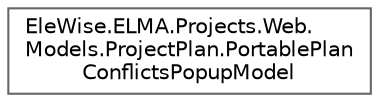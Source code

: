 digraph "Graphical Class Hierarchy"
{
 // LATEX_PDF_SIZE
  bgcolor="transparent";
  edge [fontname=Helvetica,fontsize=10,labelfontname=Helvetica,labelfontsize=10];
  node [fontname=Helvetica,fontsize=10,shape=box,height=0.2,width=0.4];
  rankdir="LR";
  Node0 [id="Node000000",label="EleWise.ELMA.Projects.Web.\lModels.ProjectPlan.PortablePlan\lConflictsPopupModel",height=0.2,width=0.4,color="grey40", fillcolor="white", style="filled",URL="$class_ele_wise_1_1_e_l_m_a_1_1_projects_1_1_web_1_1_models_1_1_project_plan_1_1_portable_plan_conflicts_popup_model.html",tooltip="Класс конфликтов и предупреждений при публикации плана проекта для передачи на клиент"];
}

